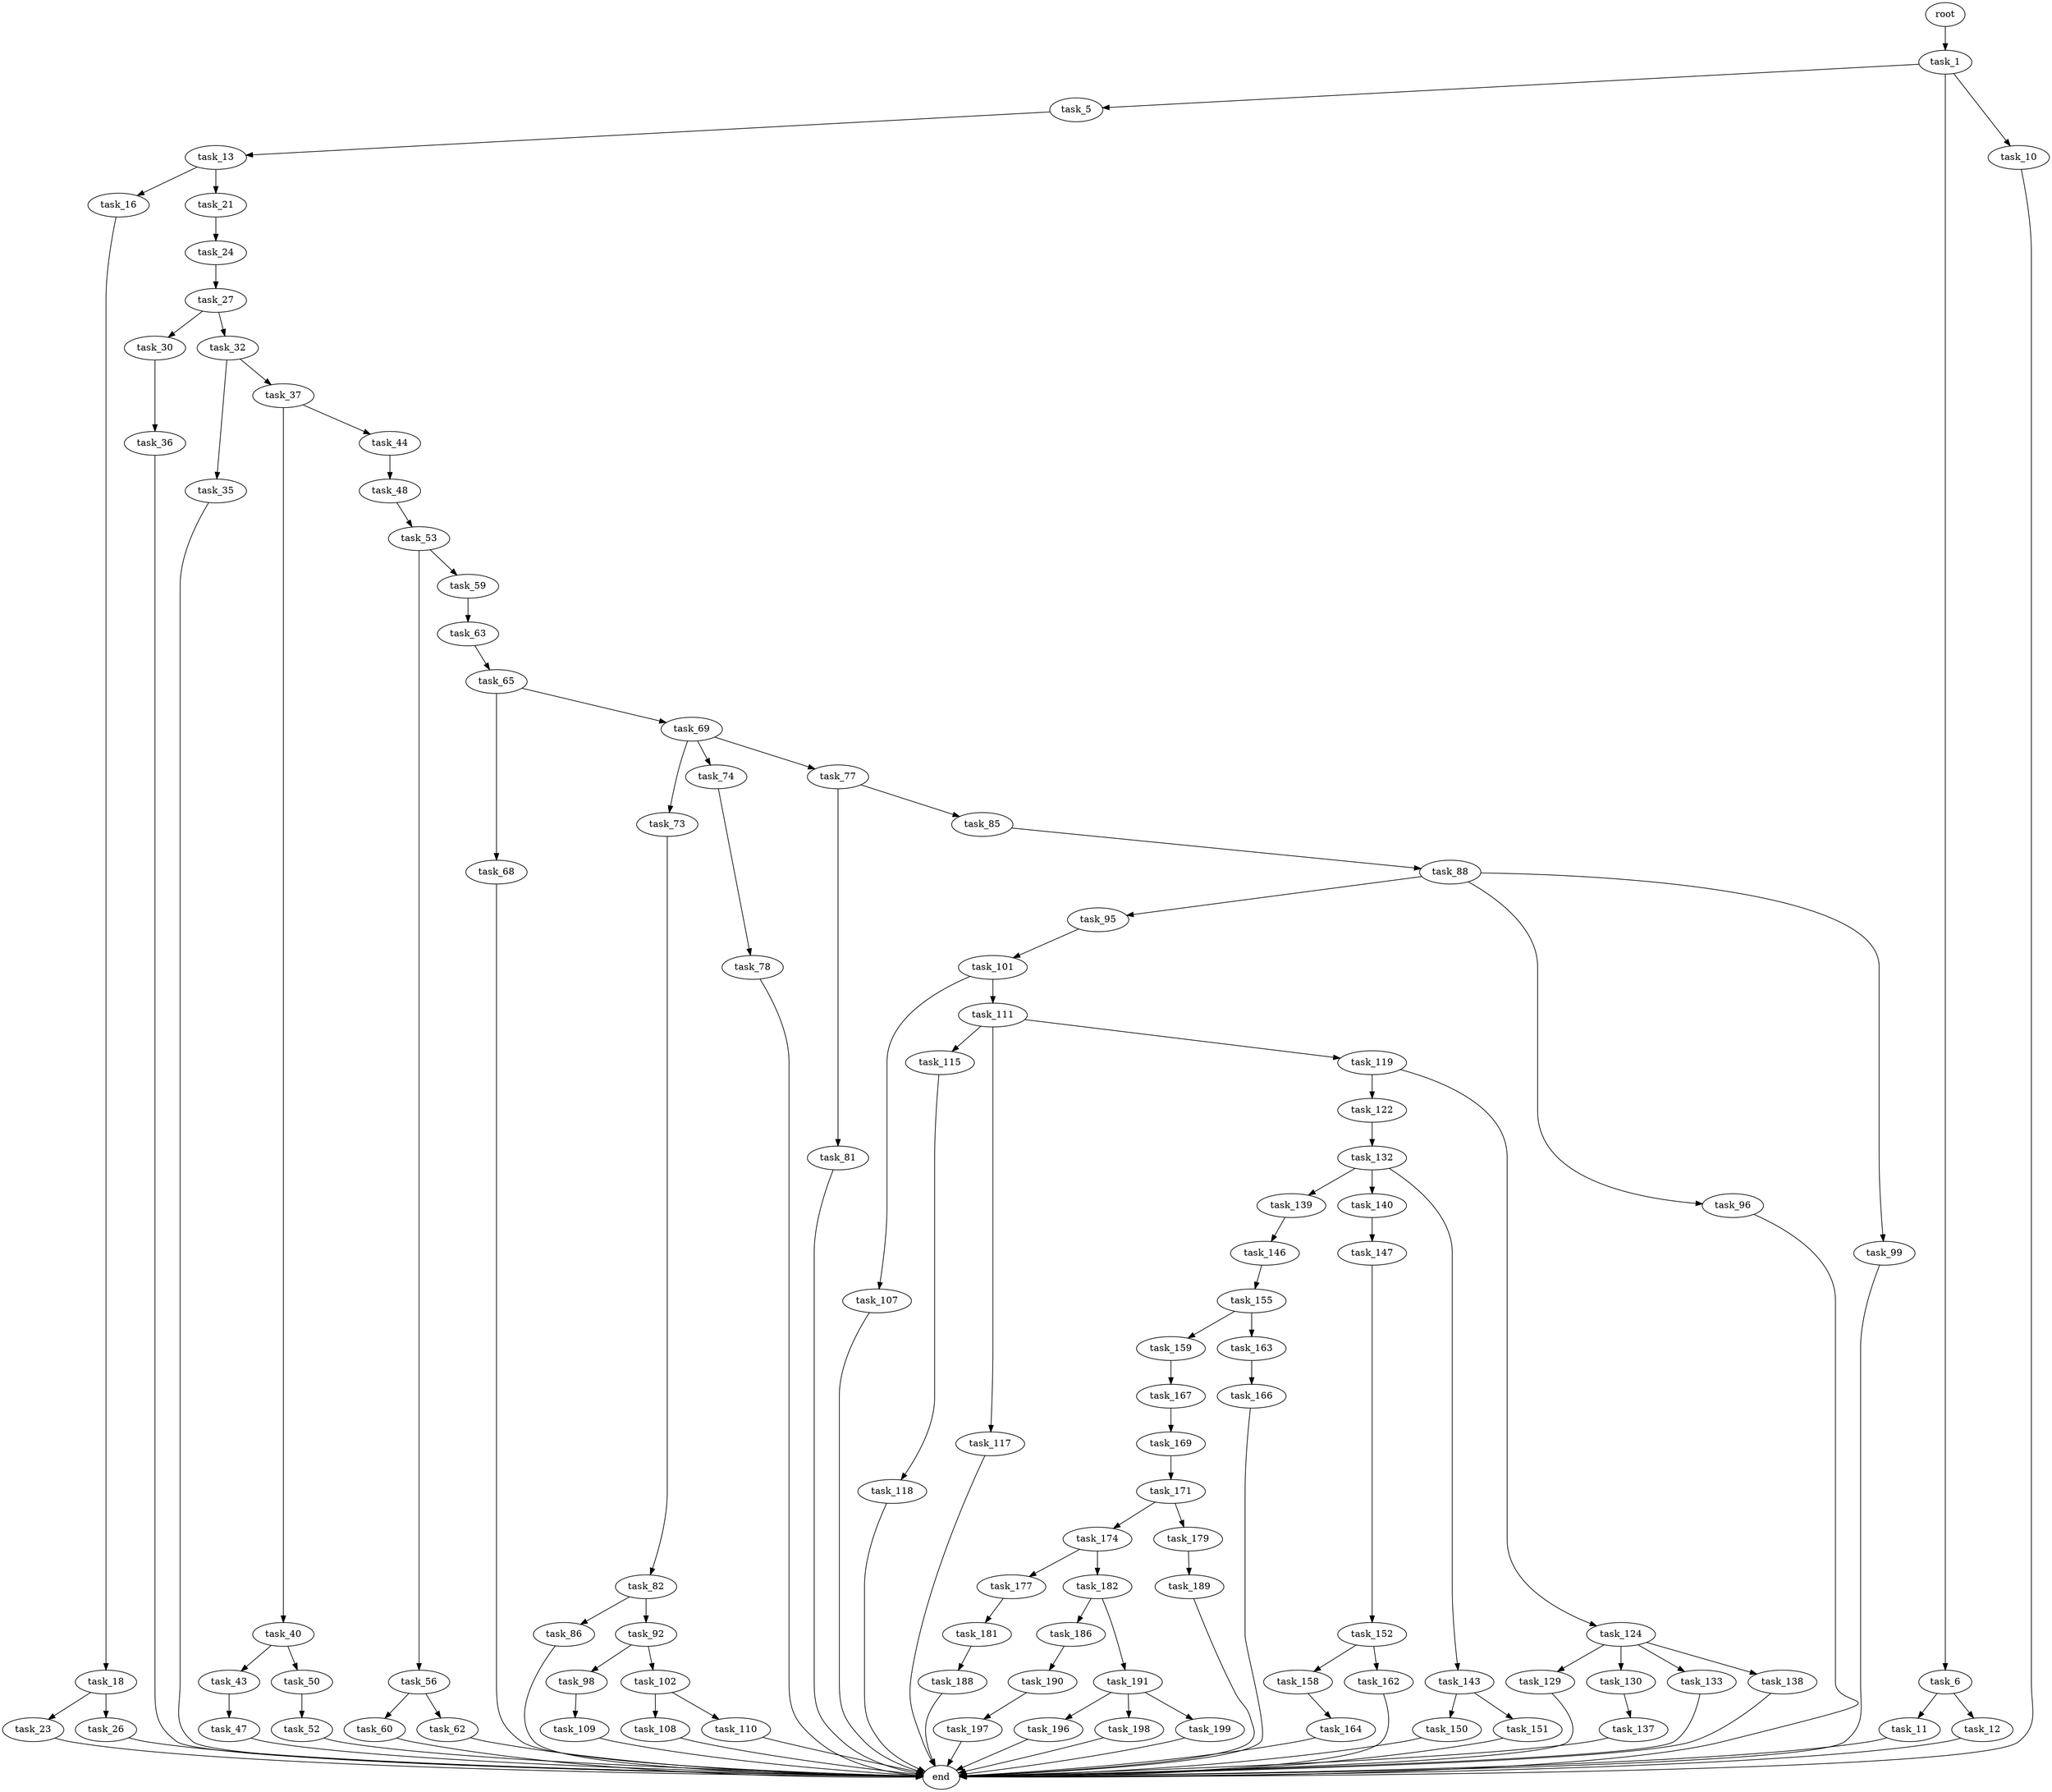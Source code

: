 digraph G {
  root [size="0.000000"];
  task_1 [size="134217728000.000000"];
  task_5 [size="44877286805.000000"];
  task_6 [size="68719476736.000000"];
  task_10 [size="68719476736.000000"];
  task_13 [size="134217728000.000000"];
  task_11 [size="141404549688.000000"];
  task_12 [size="28991029248.000000"];
  end [size="0.000000"];
  task_16 [size="3755283518.000000"];
  task_21 [size="549755813888.000000"];
  task_18 [size="27877469009.000000"];
  task_23 [size="1073741824000.000000"];
  task_26 [size="14346537762.000000"];
  task_24 [size="3620905366.000000"];
  task_27 [size="8490189356.000000"];
  task_30 [size="8589934592.000000"];
  task_32 [size="531266803377.000000"];
  task_36 [size="3400032811.000000"];
  task_35 [size="23303225028.000000"];
  task_37 [size="1140810030027.000000"];
  task_40 [size="850679728933.000000"];
  task_44 [size="20092103405.000000"];
  task_43 [size="130656404784.000000"];
  task_50 [size="68719476736.000000"];
  task_47 [size="593652940672.000000"];
  task_48 [size="211377499138.000000"];
  task_53 [size="44080676301.000000"];
  task_52 [size="1029482701909.000000"];
  task_56 [size="12418141625.000000"];
  task_59 [size="1073741824000.000000"];
  task_60 [size="8589934592.000000"];
  task_62 [size="134217728000.000000"];
  task_63 [size="8589934592.000000"];
  task_65 [size="10041364748.000000"];
  task_68 [size="146655374384.000000"];
  task_69 [size="549755813888.000000"];
  task_73 [size="867982464.000000"];
  task_74 [size="21944613402.000000"];
  task_77 [size="41505062015.000000"];
  task_82 [size="406902088784.000000"];
  task_78 [size="41330939809.000000"];
  task_81 [size="17612401262.000000"];
  task_85 [size="134217728000.000000"];
  task_86 [size="16278140372.000000"];
  task_92 [size="15319862584.000000"];
  task_88 [size="6555449996.000000"];
  task_95 [size="28991029248.000000"];
  task_96 [size="28991029248.000000"];
  task_99 [size="197218145902.000000"];
  task_98 [size="21737189307.000000"];
  task_102 [size="7470050396.000000"];
  task_101 [size="28991029248.000000"];
  task_109 [size="9449849419.000000"];
  task_107 [size="549755813888.000000"];
  task_111 [size="900784772.000000"];
  task_108 [size="28991029248.000000"];
  task_110 [size="134217728000.000000"];
  task_115 [size="368293445632.000000"];
  task_117 [size="4275978554.000000"];
  task_119 [size="3692468433.000000"];
  task_118 [size="28991029248.000000"];
  task_122 [size="1087971504443.000000"];
  task_124 [size="29944157800.000000"];
  task_132 [size="10122961977.000000"];
  task_129 [size="750018200263.000000"];
  task_130 [size="111623318944.000000"];
  task_133 [size="541564135234.000000"];
  task_138 [size="50827933281.000000"];
  task_137 [size="68719476736.000000"];
  task_139 [size="28991029248.000000"];
  task_140 [size="18926221232.000000"];
  task_143 [size="8589934592.000000"];
  task_146 [size="3599633593.000000"];
  task_147 [size="57936814719.000000"];
  task_150 [size="68719476736.000000"];
  task_151 [size="804979989372.000000"];
  task_155 [size="368293445632.000000"];
  task_152 [size="231928233984.000000"];
  task_158 [size="782757789696.000000"];
  task_162 [size="782757789696.000000"];
  task_159 [size="8589934592.000000"];
  task_163 [size="40657889683.000000"];
  task_164 [size="231928233984.000000"];
  task_167 [size="16373591639.000000"];
  task_166 [size="772955426.000000"];
  task_169 [size="197682948312.000000"];
  task_171 [size="14940410797.000000"];
  task_174 [size="108098001877.000000"];
  task_179 [size="68719476736.000000"];
  task_177 [size="1073741824000.000000"];
  task_182 [size="11144728302.000000"];
  task_181 [size="76532131056.000000"];
  task_189 [size="9333258585.000000"];
  task_188 [size="8589934592.000000"];
  task_186 [size="1073741824000.000000"];
  task_191 [size="4282343506.000000"];
  task_190 [size="29206638499.000000"];
  task_197 [size="134217728000.000000"];
  task_196 [size="368293445632.000000"];
  task_198 [size="8589934592.000000"];
  task_199 [size="782757789696.000000"];

  root -> task_1 [size="1.000000"];
  task_1 -> task_5 [size="209715200.000000"];
  task_1 -> task_6 [size="209715200.000000"];
  task_1 -> task_10 [size="209715200.000000"];
  task_5 -> task_13 [size="209715200.000000"];
  task_6 -> task_11 [size="134217728.000000"];
  task_6 -> task_12 [size="134217728.000000"];
  task_10 -> end [size="1.000000"];
  task_13 -> task_16 [size="209715200.000000"];
  task_13 -> task_21 [size="209715200.000000"];
  task_11 -> end [size="1.000000"];
  task_12 -> end [size="1.000000"];
  task_16 -> task_18 [size="75497472.000000"];
  task_21 -> task_24 [size="536870912.000000"];
  task_18 -> task_23 [size="838860800.000000"];
  task_18 -> task_26 [size="838860800.000000"];
  task_23 -> end [size="1.000000"];
  task_26 -> end [size="1.000000"];
  task_24 -> task_27 [size="134217728.000000"];
  task_27 -> task_30 [size="301989888.000000"];
  task_27 -> task_32 [size="301989888.000000"];
  task_30 -> task_36 [size="33554432.000000"];
  task_32 -> task_35 [size="411041792.000000"];
  task_32 -> task_37 [size="411041792.000000"];
  task_36 -> end [size="1.000000"];
  task_35 -> end [size="1.000000"];
  task_37 -> task_40 [size="838860800.000000"];
  task_37 -> task_44 [size="838860800.000000"];
  task_40 -> task_43 [size="679477248.000000"];
  task_40 -> task_50 [size="679477248.000000"];
  task_44 -> task_48 [size="411041792.000000"];
  task_43 -> task_47 [size="134217728.000000"];
  task_50 -> task_52 [size="134217728.000000"];
  task_47 -> end [size="1.000000"];
  task_48 -> task_53 [size="411041792.000000"];
  task_53 -> task_56 [size="75497472.000000"];
  task_53 -> task_59 [size="75497472.000000"];
  task_52 -> end [size="1.000000"];
  task_56 -> task_60 [size="838860800.000000"];
  task_56 -> task_62 [size="838860800.000000"];
  task_59 -> task_63 [size="838860800.000000"];
  task_60 -> end [size="1.000000"];
  task_62 -> end [size="1.000000"];
  task_63 -> task_65 [size="33554432.000000"];
  task_65 -> task_68 [size="209715200.000000"];
  task_65 -> task_69 [size="209715200.000000"];
  task_68 -> end [size="1.000000"];
  task_69 -> task_73 [size="536870912.000000"];
  task_69 -> task_74 [size="536870912.000000"];
  task_69 -> task_77 [size="536870912.000000"];
  task_73 -> task_82 [size="33554432.000000"];
  task_74 -> task_78 [size="411041792.000000"];
  task_77 -> task_81 [size="75497472.000000"];
  task_77 -> task_85 [size="75497472.000000"];
  task_82 -> task_86 [size="411041792.000000"];
  task_82 -> task_92 [size="411041792.000000"];
  task_78 -> end [size="1.000000"];
  task_81 -> end [size="1.000000"];
  task_85 -> task_88 [size="209715200.000000"];
  task_86 -> end [size="1.000000"];
  task_92 -> task_98 [size="838860800.000000"];
  task_92 -> task_102 [size="838860800.000000"];
  task_88 -> task_95 [size="536870912.000000"];
  task_88 -> task_96 [size="536870912.000000"];
  task_88 -> task_99 [size="536870912.000000"];
  task_95 -> task_101 [size="75497472.000000"];
  task_96 -> end [size="1.000000"];
  task_99 -> end [size="1.000000"];
  task_98 -> task_109 [size="411041792.000000"];
  task_102 -> task_108 [size="536870912.000000"];
  task_102 -> task_110 [size="536870912.000000"];
  task_101 -> task_107 [size="75497472.000000"];
  task_101 -> task_111 [size="75497472.000000"];
  task_109 -> end [size="1.000000"];
  task_107 -> end [size="1.000000"];
  task_111 -> task_115 [size="33554432.000000"];
  task_111 -> task_117 [size="33554432.000000"];
  task_111 -> task_119 [size="33554432.000000"];
  task_108 -> end [size="1.000000"];
  task_110 -> end [size="1.000000"];
  task_115 -> task_118 [size="411041792.000000"];
  task_117 -> end [size="1.000000"];
  task_119 -> task_122 [size="75497472.000000"];
  task_119 -> task_124 [size="75497472.000000"];
  task_118 -> end [size="1.000000"];
  task_122 -> task_132 [size="679477248.000000"];
  task_124 -> task_129 [size="536870912.000000"];
  task_124 -> task_130 [size="536870912.000000"];
  task_124 -> task_133 [size="536870912.000000"];
  task_124 -> task_138 [size="536870912.000000"];
  task_132 -> task_139 [size="209715200.000000"];
  task_132 -> task_140 [size="209715200.000000"];
  task_132 -> task_143 [size="209715200.000000"];
  task_129 -> end [size="1.000000"];
  task_130 -> task_137 [size="209715200.000000"];
  task_133 -> end [size="1.000000"];
  task_138 -> end [size="1.000000"];
  task_137 -> end [size="1.000000"];
  task_139 -> task_146 [size="75497472.000000"];
  task_140 -> task_147 [size="301989888.000000"];
  task_143 -> task_150 [size="33554432.000000"];
  task_143 -> task_151 [size="33554432.000000"];
  task_146 -> task_155 [size="75497472.000000"];
  task_147 -> task_152 [size="209715200.000000"];
  task_150 -> end [size="1.000000"];
  task_151 -> end [size="1.000000"];
  task_155 -> task_159 [size="411041792.000000"];
  task_155 -> task_163 [size="411041792.000000"];
  task_152 -> task_158 [size="301989888.000000"];
  task_152 -> task_162 [size="301989888.000000"];
  task_158 -> task_164 [size="679477248.000000"];
  task_162 -> end [size="1.000000"];
  task_159 -> task_167 [size="33554432.000000"];
  task_163 -> task_166 [size="679477248.000000"];
  task_164 -> end [size="1.000000"];
  task_167 -> task_169 [size="679477248.000000"];
  task_166 -> end [size="1.000000"];
  task_169 -> task_171 [size="134217728.000000"];
  task_171 -> task_174 [size="75497472.000000"];
  task_171 -> task_179 [size="75497472.000000"];
  task_174 -> task_177 [size="209715200.000000"];
  task_174 -> task_182 [size="209715200.000000"];
  task_179 -> task_189 [size="134217728.000000"];
  task_177 -> task_181 [size="838860800.000000"];
  task_182 -> task_186 [size="209715200.000000"];
  task_182 -> task_191 [size="209715200.000000"];
  task_181 -> task_188 [size="134217728.000000"];
  task_189 -> end [size="1.000000"];
  task_188 -> end [size="1.000000"];
  task_186 -> task_190 [size="838860800.000000"];
  task_191 -> task_196 [size="209715200.000000"];
  task_191 -> task_198 [size="209715200.000000"];
  task_191 -> task_199 [size="209715200.000000"];
  task_190 -> task_197 [size="75497472.000000"];
  task_197 -> end [size="1.000000"];
  task_196 -> end [size="1.000000"];
  task_198 -> end [size="1.000000"];
  task_199 -> end [size="1.000000"];
}
